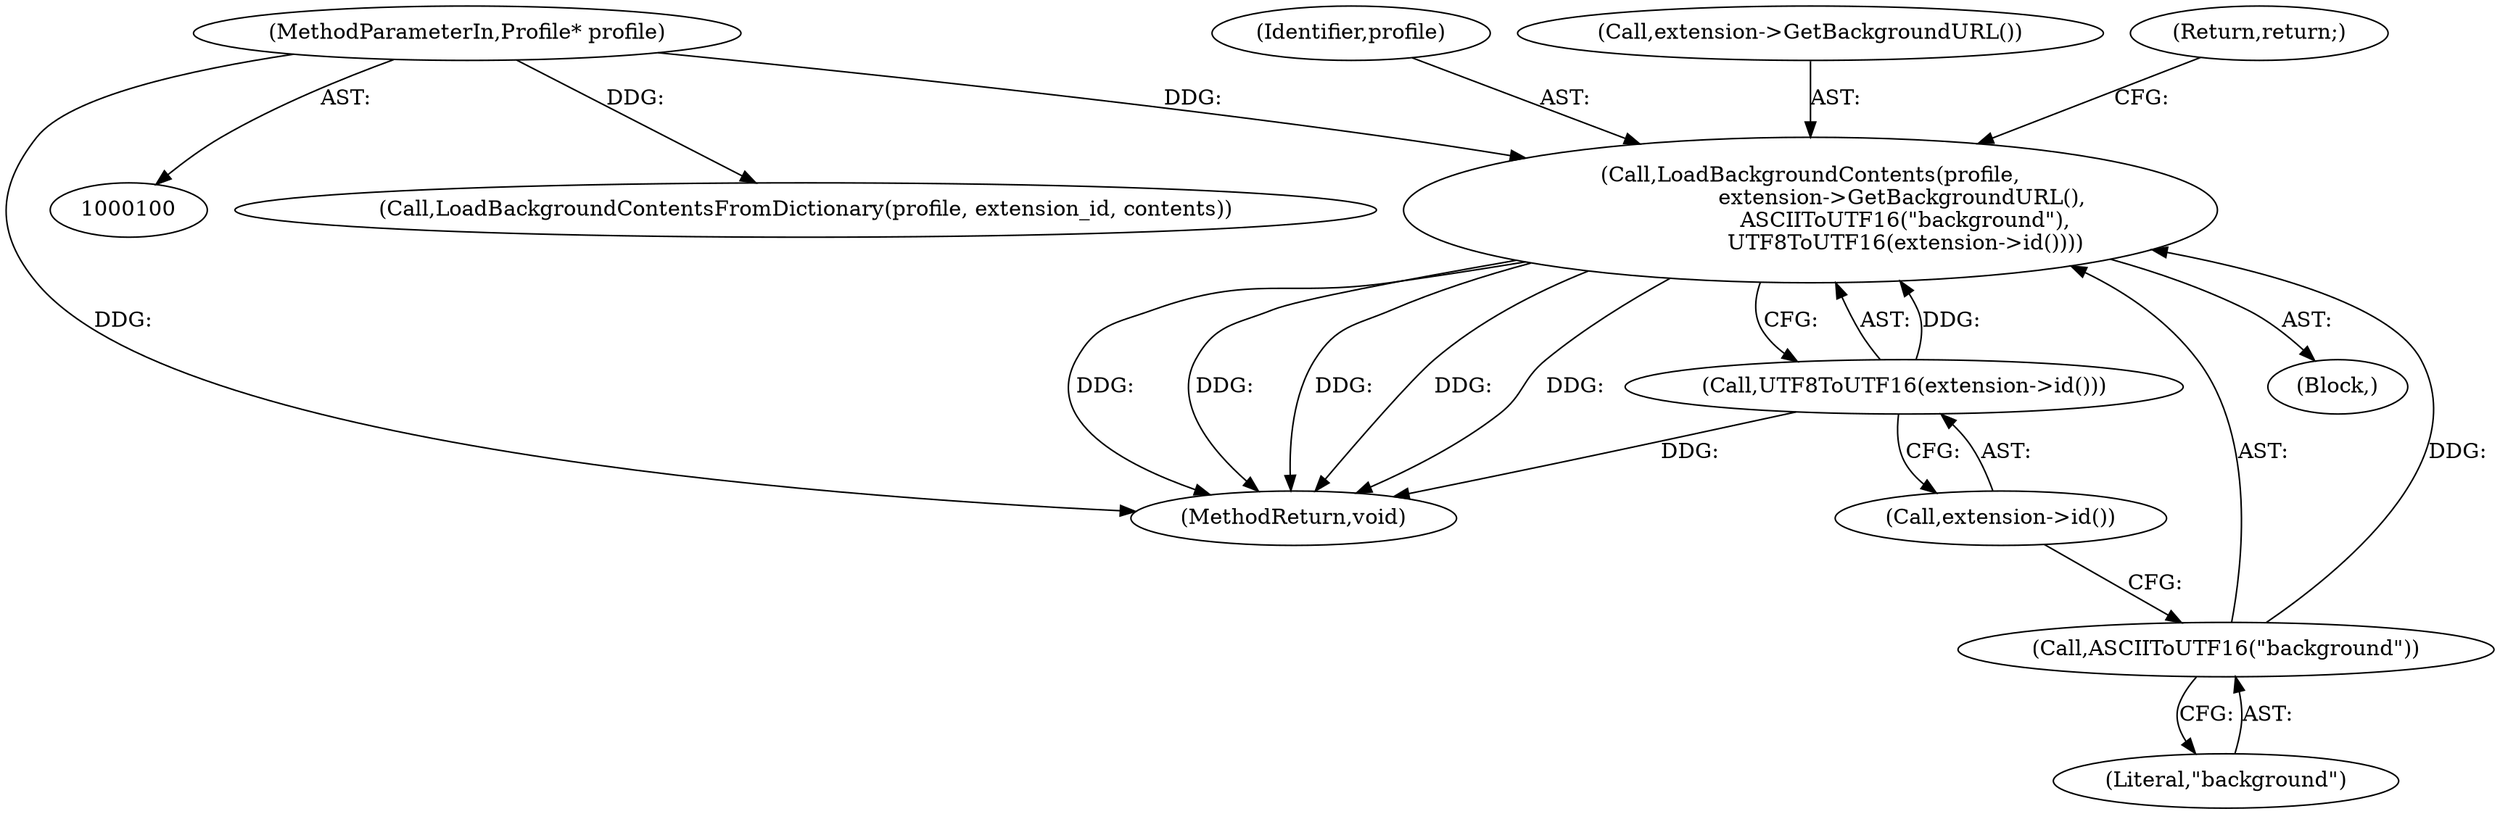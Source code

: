 digraph "0_Chrome_a03d4448faf2c40f4ef444a88cb9aace5b98e8c4_0@pointer" {
"1000120" [label="(Call,LoadBackgroundContents(profile,\n                           extension->GetBackgroundURL(),\n                            ASCIIToUTF16(\"background\"),\n                            UTF8ToUTF16(extension->id())))"];
"1000101" [label="(MethodParameterIn,Profile* profile)"];
"1000123" [label="(Call,ASCIIToUTF16(\"background\"))"];
"1000125" [label="(Call,UTF8ToUTF16(extension->id()))"];
"1000121" [label="(Identifier,profile)"];
"1000123" [label="(Call,ASCIIToUTF16(\"background\"))"];
"1000141" [label="(Call,LoadBackgroundContentsFromDictionary(profile, extension_id, contents))"];
"1000145" [label="(MethodReturn,void)"];
"1000126" [label="(Call,extension->id())"];
"1000125" [label="(Call,UTF8ToUTF16(extension->id()))"];
"1000124" [label="(Literal,\"background\")"];
"1000119" [label="(Block,)"];
"1000122" [label="(Call,extension->GetBackgroundURL())"];
"1000120" [label="(Call,LoadBackgroundContents(profile,\n                           extension->GetBackgroundURL(),\n                            ASCIIToUTF16(\"background\"),\n                            UTF8ToUTF16(extension->id())))"];
"1000101" [label="(MethodParameterIn,Profile* profile)"];
"1000127" [label="(Return,return;)"];
"1000120" -> "1000119"  [label="AST: "];
"1000120" -> "1000125"  [label="CFG: "];
"1000121" -> "1000120"  [label="AST: "];
"1000122" -> "1000120"  [label="AST: "];
"1000123" -> "1000120"  [label="AST: "];
"1000125" -> "1000120"  [label="AST: "];
"1000127" -> "1000120"  [label="CFG: "];
"1000120" -> "1000145"  [label="DDG: "];
"1000120" -> "1000145"  [label="DDG: "];
"1000120" -> "1000145"  [label="DDG: "];
"1000120" -> "1000145"  [label="DDG: "];
"1000120" -> "1000145"  [label="DDG: "];
"1000101" -> "1000120"  [label="DDG: "];
"1000123" -> "1000120"  [label="DDG: "];
"1000125" -> "1000120"  [label="DDG: "];
"1000101" -> "1000100"  [label="AST: "];
"1000101" -> "1000145"  [label="DDG: "];
"1000101" -> "1000141"  [label="DDG: "];
"1000123" -> "1000124"  [label="CFG: "];
"1000124" -> "1000123"  [label="AST: "];
"1000126" -> "1000123"  [label="CFG: "];
"1000125" -> "1000126"  [label="CFG: "];
"1000126" -> "1000125"  [label="AST: "];
"1000125" -> "1000145"  [label="DDG: "];
}
